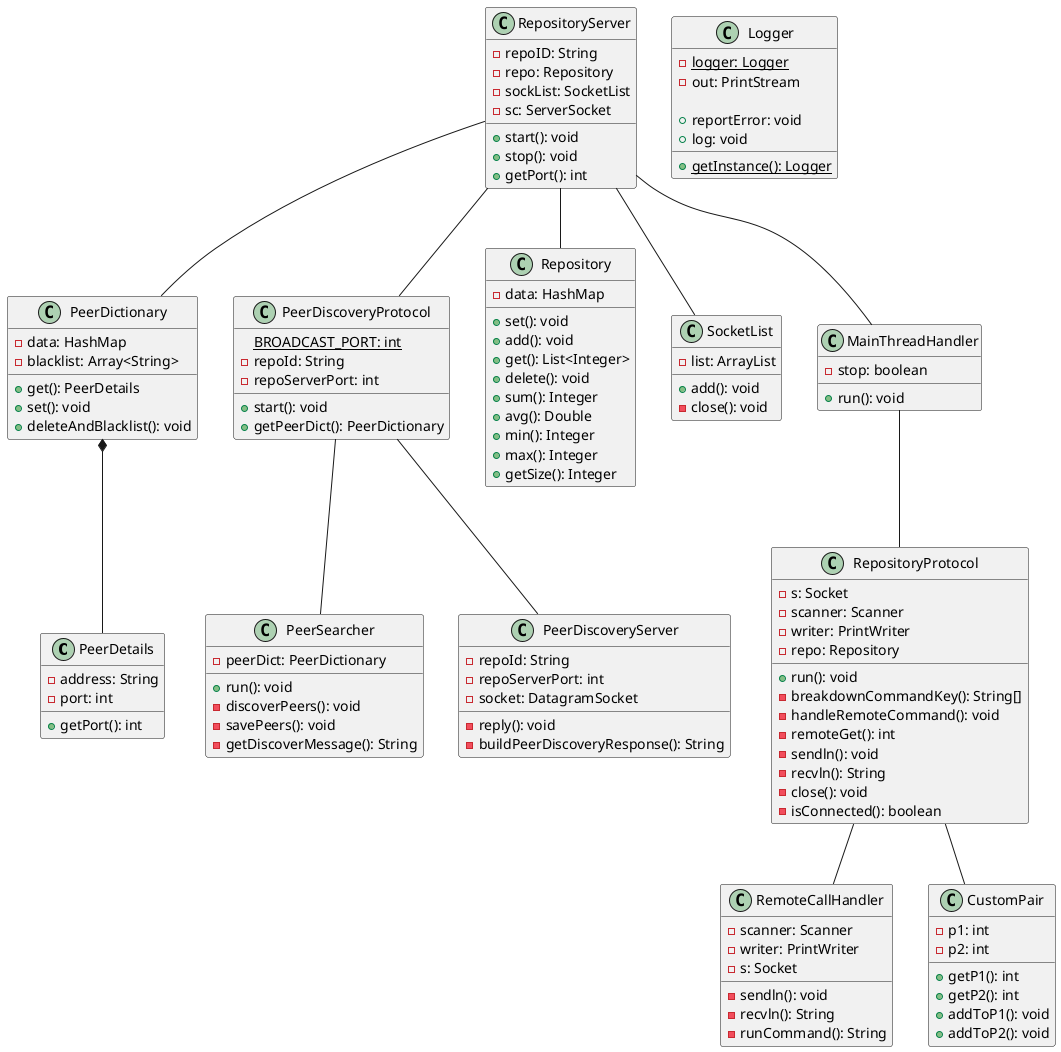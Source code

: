 @startuml Assignment 1 class diagram
class PeerDetails {
    - address: String
    - port: int
    
    + getPort(): int
}

class PeerDictionary {
    - data: HashMap
    - blacklist: Array<String>

    + get(): PeerDetails
    + set(): void
    + deleteAndBlacklist(): void
}

PeerDictionary *-- PeerDetails

class PeerSearcher {
    - peerDict: PeerDictionary

    + run(): void
    - discoverPeers(): void
    - savePeers(): void
    - getDiscoverMessage(): String
}

class PeerDiscoveryServer {
    - repoId: String
    - repoServerPort: int
    - socket: DatagramSocket
    
    - reply(): void
    - buildPeerDiscoveryResponse(): String
}

class PeerDiscoveryProtocol {
    {static} BROADCAST_PORT: int
    - repoId: String
    - repoServerPort: int

    + start(): void
    + getPeerDict(): PeerDictionary
}

PeerDiscoveryProtocol -- PeerDiscoveryServer
PeerDiscoveryProtocol -- PeerSearcher

class Repository {
    - data: HashMap

    + set(): void
    + add(): void
    + get(): List<Integer>
    + delete(): void
    + sum(): Integer
    + avg(): Double
    + min(): Integer
    + max(): Integer
    + getSize(): Integer

}

class SocketList {
    - list: ArrayList

    + add(): void
    ' TODO: Need this?
    - close(): void
}

class RepositoryProtocol {
    - s: Socket
    - scanner: Scanner
    - writer: PrintWriter
    - repo: Repository

    + run(): void
    - breakdownCommandKey(): String[]
    - handleRemoteCommand(): void
    - remoteGet(): int
    - sendln(): void
    - recvln(): String
    - close(): void
    - isConnected(): boolean
}

class RemoteCallHandler {
    - scanner: Scanner
    - writer: PrintWriter
    - s: Socket

    - sendln(): void
    - recvln(): String
    - runCommand(): String
}

RepositoryProtocol -- RemoteCallHandler

class CustomPair{
    - p1: int
    - p2: int

    + getP1(): int
    + getP2(): int
    + addToP1(): void
    + addToP2(): void
}

RepositoryProtocol -- CustomPair

class MainThreadHandler {
    - stop: boolean
    + run(): void
}

MainThreadHandler -- RepositoryProtocol

class RepositoryServer {
    - repoID: String
    - repo: Repository
    - sockList: SocketList
    - sc: ServerSocket
 
    + start(): void
    + stop(): void
    + getPort(): int
}

RepositoryServer -- PeerDiscoveryProtocol
RepositoryServer -- PeerDictionary
RepositoryServer -- Repository
RepositoryServer -- SocketList
RepositoryServer -- MainThreadHandler

class Logger {
    - {static} logger: Logger
    - out: PrintStream

    + {static} getInstance(): Logger
    + reportError: void
    + log: void
}

@enduml

